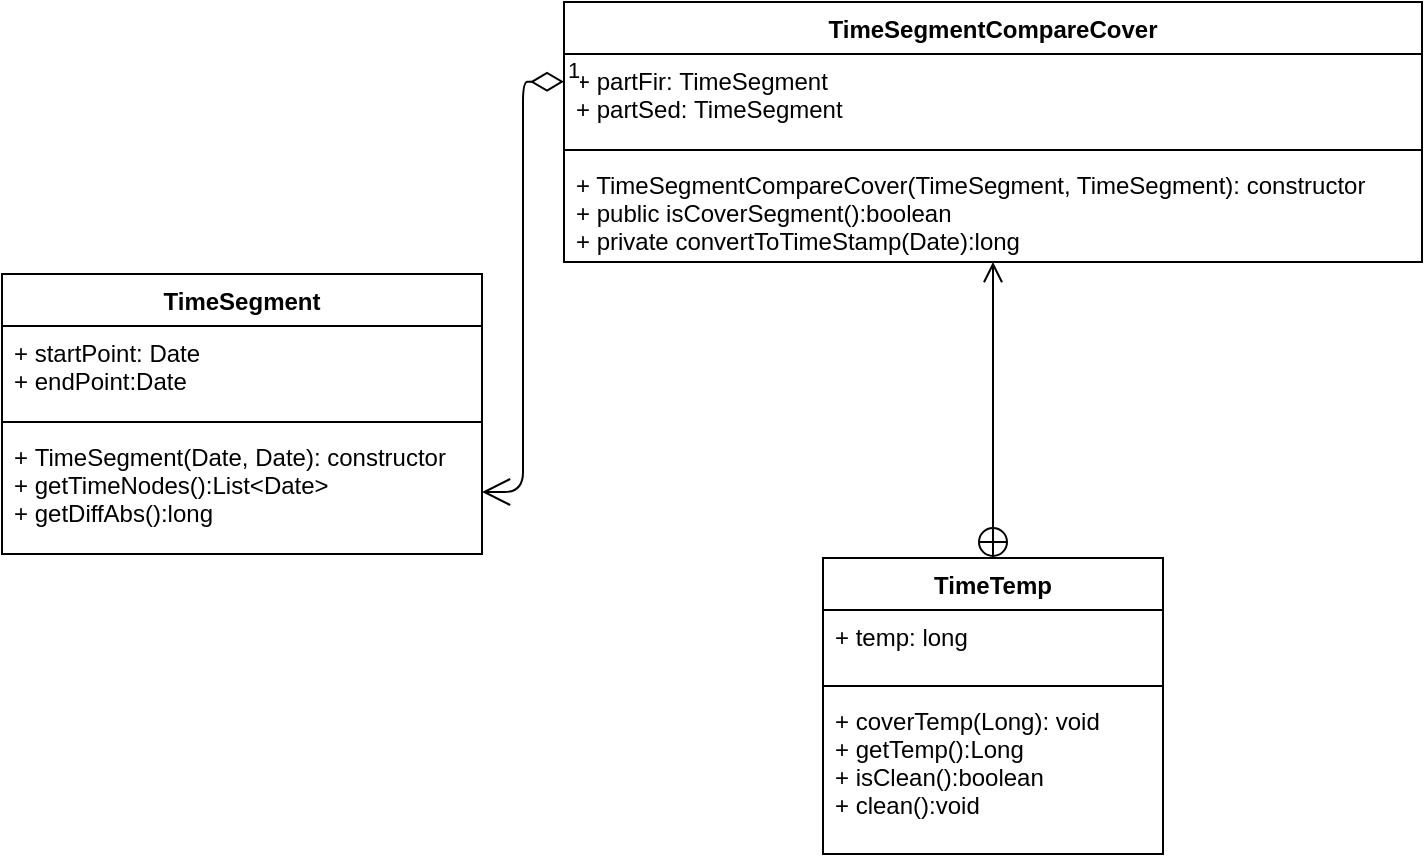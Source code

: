 <mxfile version="12.1.7" type="device" pages="1"><diagram name="Page-1" id="9f46799a-70d6-7492-0946-bef42562c5a5"><mxGraphModel dx="1092" dy="774" grid="1" gridSize="10" guides="1" tooltips="1" connect="1" arrows="1" fold="1" page="1" pageScale="1" pageWidth="1100" pageHeight="850" background="#ffffff" math="0" shadow="0"><root><mxCell id="0"/><mxCell id="1" parent="0"/><mxCell id="AWTr_anbNpjzZ0eiWQPH-2" value="TimeSegmentCompareCover" style="swimlane;fontStyle=1;align=center;verticalAlign=top;childLayout=stackLayout;horizontal=1;startSize=26;horizontalStack=0;resizeParent=1;resizeParentMax=0;resizeLast=0;collapsible=1;marginBottom=0;" vertex="1" parent="1"><mxGeometry x="311" y="50" width="429" height="130" as="geometry"/></mxCell><mxCell id="AWTr_anbNpjzZ0eiWQPH-3" value="+ partFir: TimeSegment&#10;+ partSed: TimeSegment" style="text;strokeColor=none;fillColor=none;align=left;verticalAlign=top;spacingLeft=4;spacingRight=4;overflow=hidden;rotatable=0;points=[[0,0.5],[1,0.5]];portConstraint=eastwest;" vertex="1" parent="AWTr_anbNpjzZ0eiWQPH-2"><mxGeometry y="26" width="429" height="44" as="geometry"/></mxCell><mxCell id="AWTr_anbNpjzZ0eiWQPH-4" value="" style="line;strokeWidth=1;fillColor=none;align=left;verticalAlign=middle;spacingTop=-1;spacingLeft=3;spacingRight=3;rotatable=0;labelPosition=right;points=[];portConstraint=eastwest;" vertex="1" parent="AWTr_anbNpjzZ0eiWQPH-2"><mxGeometry y="70" width="429" height="8" as="geometry"/></mxCell><mxCell id="AWTr_anbNpjzZ0eiWQPH-5" value="+ TimeSegmentCompareCover(TimeSegment, TimeSegment): constructor&#10;+ public isCoverSegment():boolean&#10;+ private convertToTimeStamp(Date):long" style="text;strokeColor=none;fillColor=none;align=left;verticalAlign=top;spacingLeft=4;spacingRight=4;overflow=hidden;rotatable=0;points=[[0,0.5],[1,0.5]];portConstraint=eastwest;" vertex="1" parent="AWTr_anbNpjzZ0eiWQPH-2"><mxGeometry y="78" width="429" height="52" as="geometry"/></mxCell><mxCell id="AWTr_anbNpjzZ0eiWQPH-6" value="TimeSegment" style="swimlane;fontStyle=1;align=center;verticalAlign=top;childLayout=stackLayout;horizontal=1;startSize=26;horizontalStack=0;resizeParent=1;resizeParentMax=0;resizeLast=0;collapsible=1;marginBottom=0;" vertex="1" parent="1"><mxGeometry x="30" y="186" width="240" height="140" as="geometry"/></mxCell><mxCell id="AWTr_anbNpjzZ0eiWQPH-7" value="+ startPoint: Date&#10;+ endPoint:Date" style="text;strokeColor=none;fillColor=none;align=left;verticalAlign=top;spacingLeft=4;spacingRight=4;overflow=hidden;rotatable=0;points=[[0,0.5],[1,0.5]];portConstraint=eastwest;" vertex="1" parent="AWTr_anbNpjzZ0eiWQPH-6"><mxGeometry y="26" width="240" height="44" as="geometry"/></mxCell><mxCell id="AWTr_anbNpjzZ0eiWQPH-8" value="" style="line;strokeWidth=1;fillColor=none;align=left;verticalAlign=middle;spacingTop=-1;spacingLeft=3;spacingRight=3;rotatable=0;labelPosition=right;points=[];portConstraint=eastwest;" vertex="1" parent="AWTr_anbNpjzZ0eiWQPH-6"><mxGeometry y="70" width="240" height="8" as="geometry"/></mxCell><mxCell id="AWTr_anbNpjzZ0eiWQPH-9" value="+ TimeSegment(Date, Date): constructor&#10;+ getTimeNodes():List&lt;Date&gt; &#10;+ getDiffAbs():long" style="text;strokeColor=none;fillColor=none;align=left;verticalAlign=top;spacingLeft=4;spacingRight=4;overflow=hidden;rotatable=0;points=[[0,0.5],[1,0.5]];portConstraint=eastwest;" vertex="1" parent="AWTr_anbNpjzZ0eiWQPH-6"><mxGeometry y="78" width="240" height="62" as="geometry"/></mxCell><mxCell id="AWTr_anbNpjzZ0eiWQPH-10" value="TimeTemp" style="swimlane;fontStyle=1;align=center;verticalAlign=top;childLayout=stackLayout;horizontal=1;startSize=26;horizontalStack=0;resizeParent=1;resizeParentMax=0;resizeLast=0;collapsible=1;marginBottom=0;" vertex="1" parent="1"><mxGeometry x="440.5" y="328" width="170" height="148" as="geometry"/></mxCell><mxCell id="AWTr_anbNpjzZ0eiWQPH-11" value="+ temp: long" style="text;strokeColor=none;fillColor=none;align=left;verticalAlign=top;spacingLeft=4;spacingRight=4;overflow=hidden;rotatable=0;points=[[0,0.5],[1,0.5]];portConstraint=eastwest;" vertex="1" parent="AWTr_anbNpjzZ0eiWQPH-10"><mxGeometry y="26" width="170" height="34" as="geometry"/></mxCell><mxCell id="AWTr_anbNpjzZ0eiWQPH-12" value="" style="line;strokeWidth=1;fillColor=none;align=left;verticalAlign=middle;spacingTop=-1;spacingLeft=3;spacingRight=3;rotatable=0;labelPosition=right;points=[];portConstraint=eastwest;" vertex="1" parent="AWTr_anbNpjzZ0eiWQPH-10"><mxGeometry y="60" width="170" height="8" as="geometry"/></mxCell><mxCell id="AWTr_anbNpjzZ0eiWQPH-13" value="+ coverTemp(Long): void&#10;+ getTemp():Long&#10;+ isClean():boolean&#10;+ clean():void " style="text;strokeColor=none;fillColor=none;align=left;verticalAlign=top;spacingLeft=4;spacingRight=4;overflow=hidden;rotatable=0;points=[[0,0.5],[1,0.5]];portConstraint=eastwest;" vertex="1" parent="AWTr_anbNpjzZ0eiWQPH-10"><mxGeometry y="68" width="170" height="80" as="geometry"/></mxCell><mxCell id="AWTr_anbNpjzZ0eiWQPH-14" value="" style="endArrow=open;startArrow=circlePlus;endFill=0;startFill=0;endSize=8;html=1;exitX=0.5;exitY=0;exitDx=0;exitDy=0;" edge="1" parent="1" source="AWTr_anbNpjzZ0eiWQPH-10" target="AWTr_anbNpjzZ0eiWQPH-5"><mxGeometry width="160" relative="1" as="geometry"><mxPoint x="150" y="590" as="sourcePoint"/><mxPoint x="900" y="240" as="targetPoint"/></mxGeometry></mxCell><mxCell id="AWTr_anbNpjzZ0eiWQPH-16" value="1" style="endArrow=open;html=1;endSize=12;startArrow=diamondThin;startSize=14;startFill=0;edgeStyle=orthogonalEdgeStyle;align=left;verticalAlign=bottom;exitX=0;exitY=0.315;exitDx=0;exitDy=0;exitPerimeter=0;entryX=1;entryY=0.5;entryDx=0;entryDy=0;" edge="1" parent="1" source="AWTr_anbNpjzZ0eiWQPH-3" target="AWTr_anbNpjzZ0eiWQPH-9"><mxGeometry x="-1" y="3" relative="1" as="geometry"><mxPoint x="210" y="340" as="sourcePoint"/><mxPoint x="290" y="470" as="targetPoint"/></mxGeometry></mxCell></root></mxGraphModel></diagram></mxfile>